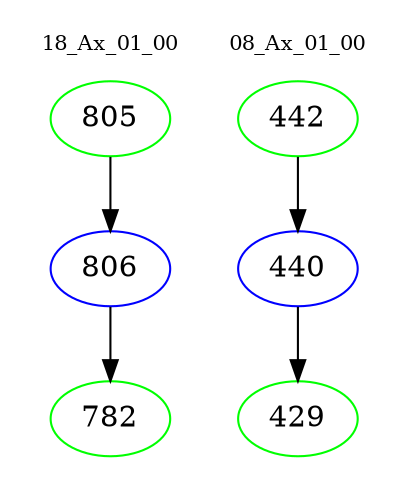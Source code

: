 digraph{
subgraph cluster_0 {
color = white
label = "18_Ax_01_00";
fontsize=10;
T0_805 [label="805", color="green"]
T0_805 -> T0_806 [color="black"]
T0_806 [label="806", color="blue"]
T0_806 -> T0_782 [color="black"]
T0_782 [label="782", color="green"]
}
subgraph cluster_1 {
color = white
label = "08_Ax_01_00";
fontsize=10;
T1_442 [label="442", color="green"]
T1_442 -> T1_440 [color="black"]
T1_440 [label="440", color="blue"]
T1_440 -> T1_429 [color="black"]
T1_429 [label="429", color="green"]
}
}
